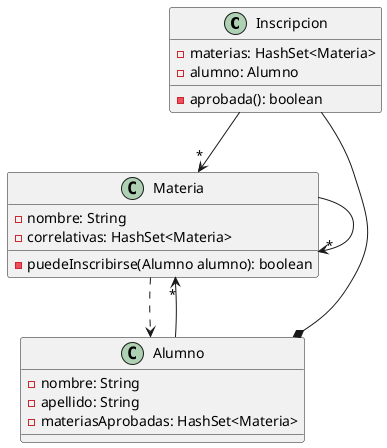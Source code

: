 @startuml
'https://plantuml.com/sequence-diagram
class Inscripcion{
-materias: HashSet<Materia>
-alumno: Alumno
-aprobada(): boolean
}

class Materia{
-nombre: String
-correlativas: HashSet<Materia>
-puedeInscribirse(Alumno alumno): boolean
}

class Alumno{
-nombre: String
-apellido: String
-materiasAprobadas: HashSet<Materia>
}

Inscripcion --> "*" Materia
Inscripcion --* Alumno
Alumno --> "*" Materia
Materia ..> Alumno
Materia --> "*" Materia


@enduml